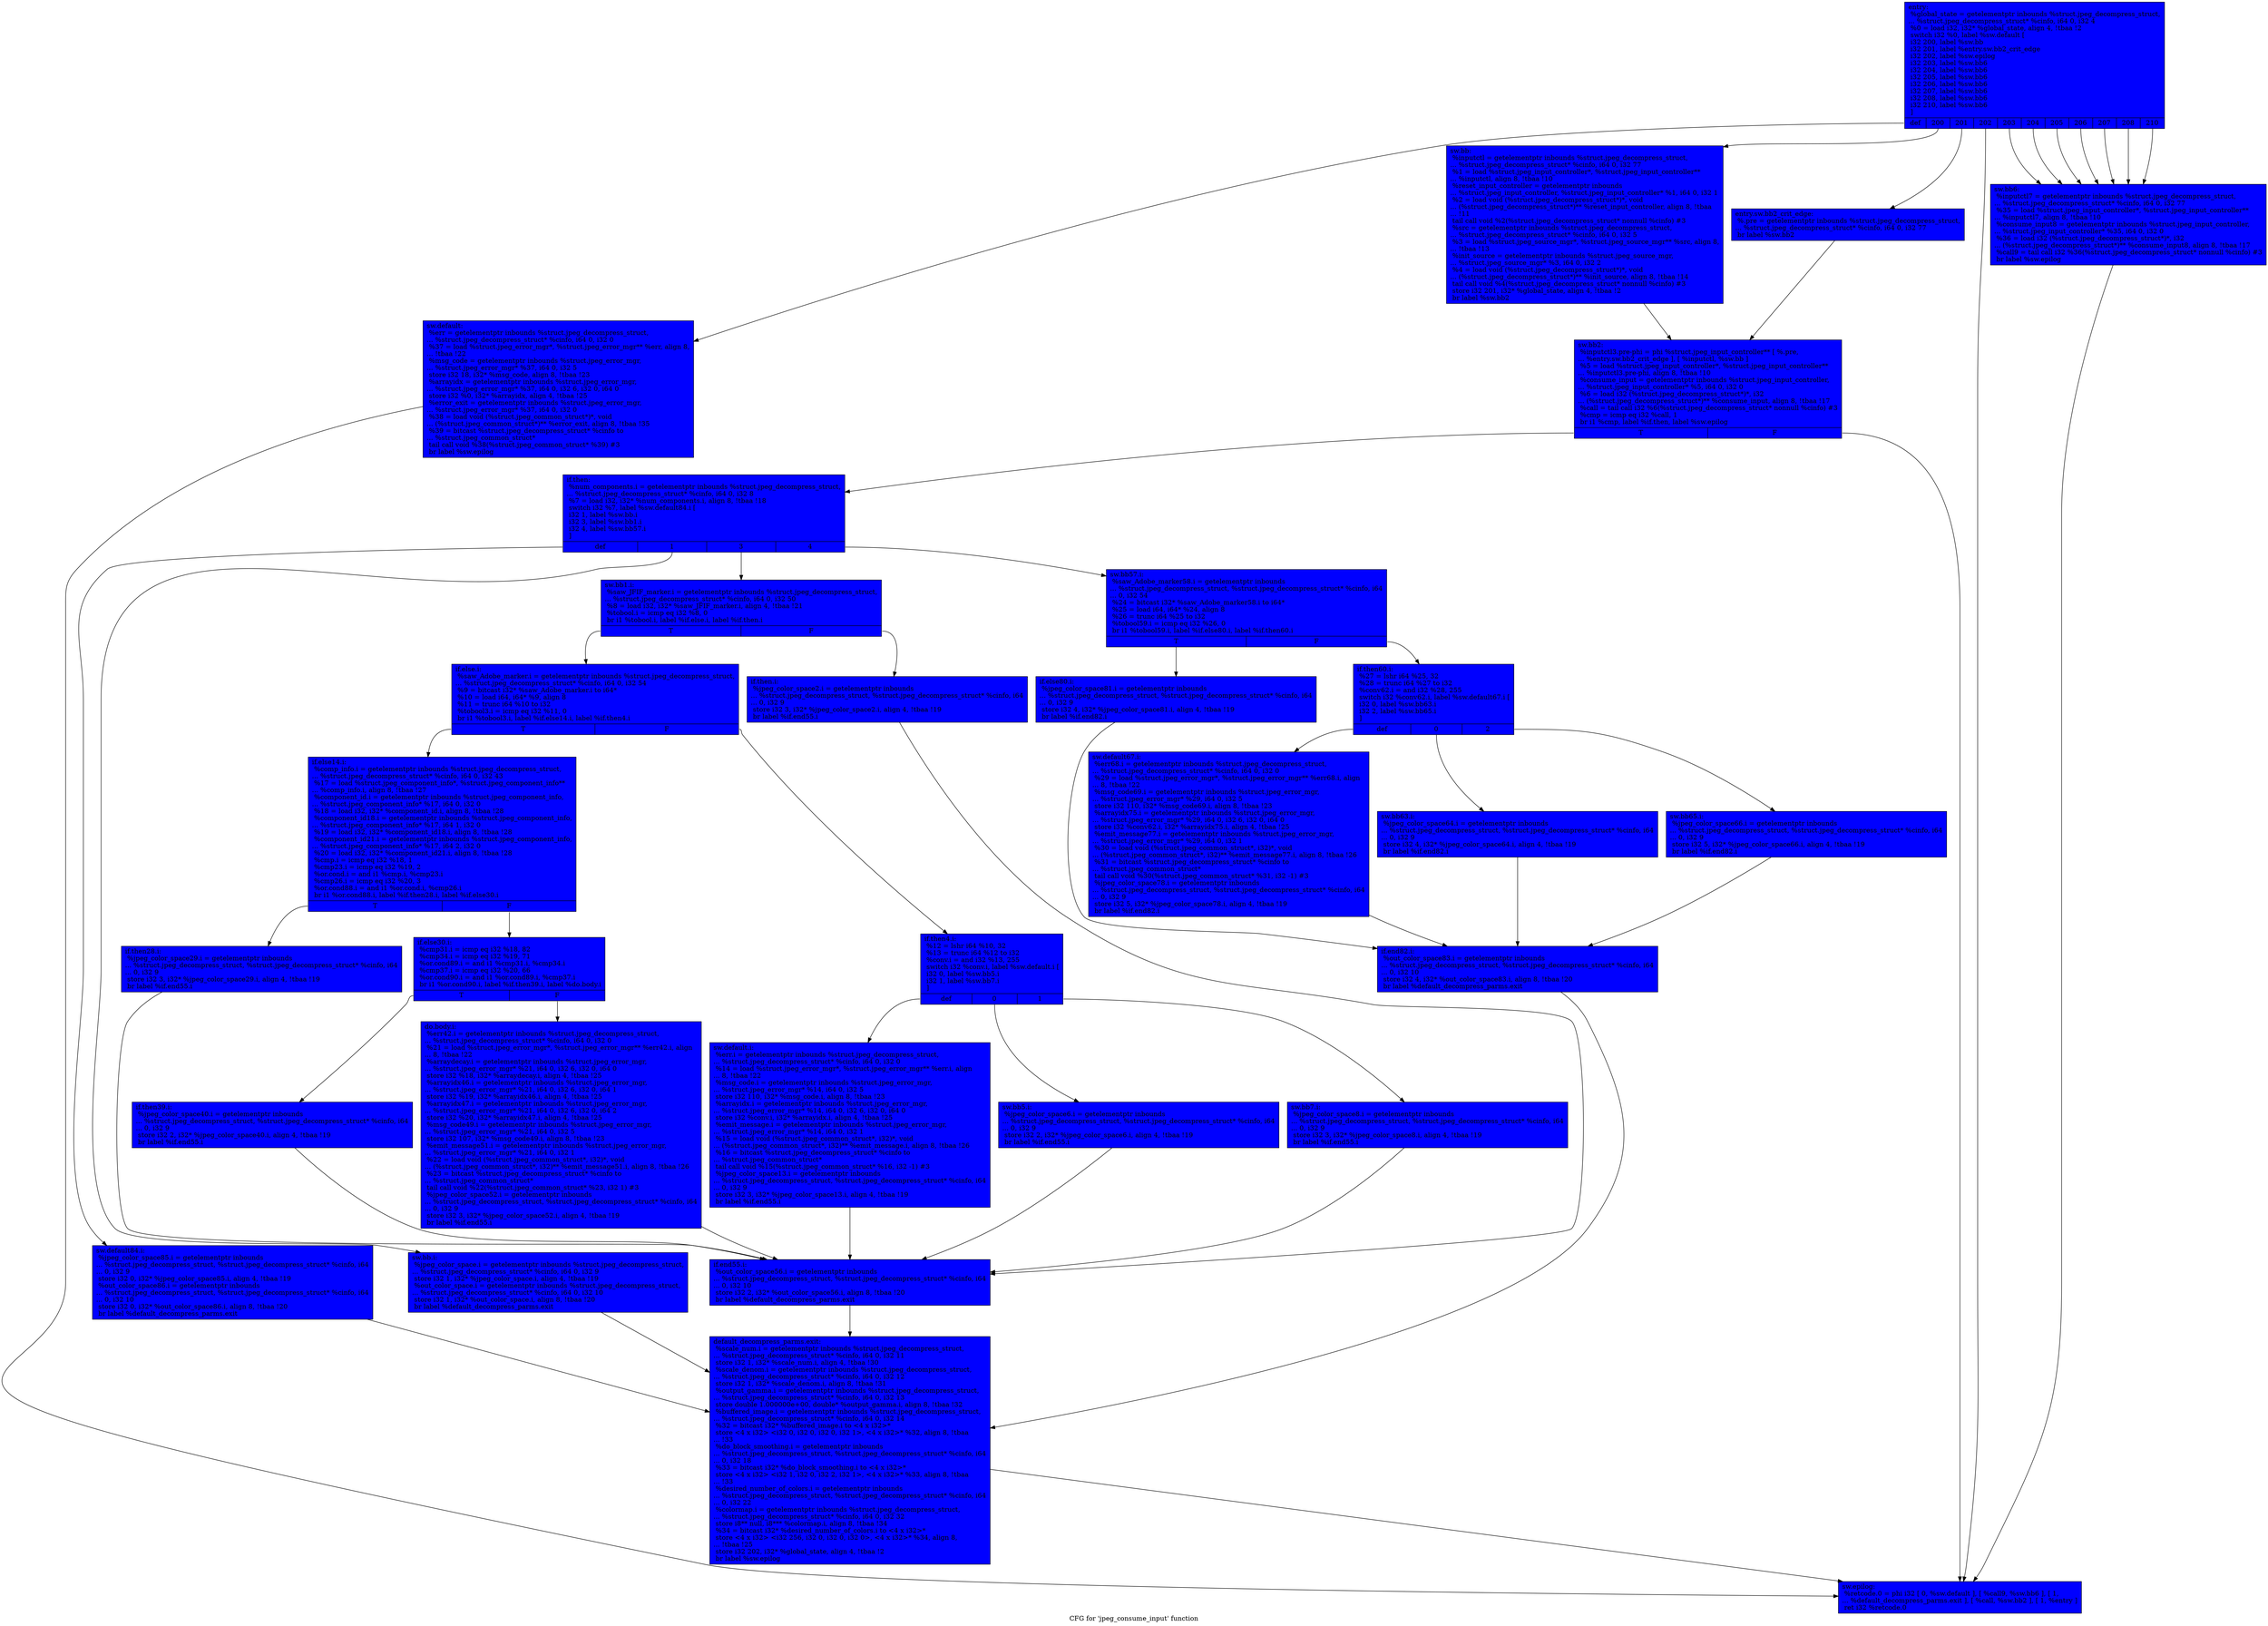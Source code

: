 digraph "CFG for 'jpeg_consume_input' function" {
	label="CFG for 'jpeg_consume_input' function";

	Node0x514e9b0 [shape=record, style = filled, fillcolor = blue, label="{entry:\l  %global_state = getelementptr inbounds %struct.jpeg_decompress_struct,\l... %struct.jpeg_decompress_struct* %cinfo, i64 0, i32 4\l  %0 = load i32, i32* %global_state, align 4, !tbaa !2\l  switch i32 %0, label %sw.default [\l    i32 200, label %sw.bb\l    i32 201, label %entry.sw.bb2_crit_edge\l    i32 202, label %sw.epilog\l    i32 203, label %sw.bb6\l    i32 204, label %sw.bb6\l    i32 205, label %sw.bb6\l    i32 206, label %sw.bb6\l    i32 207, label %sw.bb6\l    i32 208, label %sw.bb6\l    i32 210, label %sw.bb6\l  ]\l|{<s0>def|<s1>200|<s2>201|<s3>202|<s4>203|<s5>204|<s6>205|<s7>206|<s8>207|<s9>208|<s10>210}}"];
	Node0x514e9b0:s0 -> Node0x514fcf0;
	Node0x514e9b0:s1 -> Node0x514fda0;
	Node0x514e9b0:s2 -> Node0x514af30;
	Node0x514e9b0:s3 -> Node0x514b070;
	Node0x514e9b0:s4 -> Node0x514b160;
	Node0x514e9b0:s5 -> Node0x514b160;
	Node0x514e9b0:s6 -> Node0x514b160;
	Node0x514e9b0:s7 -> Node0x514b160;
	Node0x514e9b0:s8 -> Node0x514b160;
	Node0x514e9b0:s9 -> Node0x514b160;
	Node0x514e9b0:s10 -> Node0x514b160;
	Node0x514af30 [shape=record, style = filled, fillcolor = blue, label="{entry.sw.bb2_crit_edge:                           \l  %.pre = getelementptr inbounds %struct.jpeg_decompress_struct,\l... %struct.jpeg_decompress_struct* %cinfo, i64 0, i32 77\l  br label %sw.bb2\l}"];
	Node0x514af30 -> Node0x5150f00;
	Node0x514fda0 [shape=record, style = filled, fillcolor = blue, label="{sw.bb:                                            \l  %inputctl = getelementptr inbounds %struct.jpeg_decompress_struct,\l... %struct.jpeg_decompress_struct* %cinfo, i64 0, i32 77\l  %1 = load %struct.jpeg_input_controller*, %struct.jpeg_input_controller**\l... %inputctl, align 8, !tbaa !10\l  %reset_input_controller = getelementptr inbounds\l... %struct.jpeg_input_controller, %struct.jpeg_input_controller* %1, i64 0, i32 1\l  %2 = load void (%struct.jpeg_decompress_struct*)*, void\l... (%struct.jpeg_decompress_struct*)** %reset_input_controller, align 8, !tbaa\l... !11\l  tail call void %2(%struct.jpeg_decompress_struct* nonnull %cinfo) #3\l  %src = getelementptr inbounds %struct.jpeg_decompress_struct,\l... %struct.jpeg_decompress_struct* %cinfo, i64 0, i32 5\l  %3 = load %struct.jpeg_source_mgr*, %struct.jpeg_source_mgr** %src, align 8,\l... !tbaa !13\l  %init_source = getelementptr inbounds %struct.jpeg_source_mgr,\l... %struct.jpeg_source_mgr* %3, i64 0, i32 2\l  %4 = load void (%struct.jpeg_decompress_struct*)*, void\l... (%struct.jpeg_decompress_struct*)** %init_source, align 8, !tbaa !14\l  tail call void %4(%struct.jpeg_decompress_struct* nonnull %cinfo) #3\l  store i32 201, i32* %global_state, align 4, !tbaa !2\l  br label %sw.bb2\l}"];
	Node0x514fda0 -> Node0x5150f00;
	Node0x5150f00 [shape=record, style = filled, fillcolor = blue, label="{sw.bb2:                                           \l  %inputctl3.pre-phi = phi %struct.jpeg_input_controller** [ %.pre,\l... %entry.sw.bb2_crit_edge ], [ %inputctl, %sw.bb ]\l  %5 = load %struct.jpeg_input_controller*, %struct.jpeg_input_controller**\l... %inputctl3.pre-phi, align 8, !tbaa !10\l  %consume_input = getelementptr inbounds %struct.jpeg_input_controller,\l... %struct.jpeg_input_controller* %5, i64 0, i32 0\l  %6 = load i32 (%struct.jpeg_decompress_struct*)*, i32\l... (%struct.jpeg_decompress_struct*)** %consume_input, align 8, !tbaa !17\l  %call = tail call i32 %6(%struct.jpeg_decompress_struct* nonnull %cinfo) #3\l  %cmp = icmp eq i32 %call, 1\l  br i1 %cmp, label %if.then, label %sw.epilog\l|{<s0>T|<s1>F}}"];
	Node0x5150f00:s0 -> Node0x5152ca0;
	Node0x5150f00:s1 -> Node0x514b070;
	Node0x5152ca0 [shape=record, style = filled, fillcolor = blue, label="{if.then:                                          \l  %num_components.i = getelementptr inbounds %struct.jpeg_decompress_struct,\l... %struct.jpeg_decompress_struct* %cinfo, i64 0, i32 8\l  %7 = load i32, i32* %num_components.i, align 8, !tbaa !18\l  switch i32 %7, label %sw.default84.i [\l    i32 1, label %sw.bb.i\l    i32 3, label %sw.bb1.i\l    i32 4, label %sw.bb57.i\l  ]\l|{<s0>def|<s1>1|<s2>3|<s3>4}}"];
	Node0x5152ca0:s0 -> Node0x5153030;
	Node0x5152ca0:s1 -> Node0x51530e0;
	Node0x5152ca0:s2 -> Node0x51531b0;
	Node0x5152ca0:s3 -> Node0x5153290;
	Node0x51530e0 [shape=record, style = filled, fillcolor = blue, label="{sw.bb.i:                                          \l  %jpeg_color_space.i = getelementptr inbounds %struct.jpeg_decompress_struct,\l... %struct.jpeg_decompress_struct* %cinfo, i64 0, i32 9\l  store i32 1, i32* %jpeg_color_space.i, align 4, !tbaa !19\l  %out_color_space.i = getelementptr inbounds %struct.jpeg_decompress_struct,\l... %struct.jpeg_decompress_struct* %cinfo, i64 0, i32 10\l  store i32 1, i32* %out_color_space.i, align 8, !tbaa !20\l  br label %default_decompress_parms.exit\l}"];
	Node0x51530e0 -> Node0x5153b90;
	Node0x51531b0 [shape=record, style = filled, fillcolor = blue, label="{sw.bb1.i:                                         \l  %saw_JFIF_marker.i = getelementptr inbounds %struct.jpeg_decompress_struct,\l... %struct.jpeg_decompress_struct* %cinfo, i64 0, i32 50\l  %8 = load i32, i32* %saw_JFIF_marker.i, align 4, !tbaa !21\l  %tobool.i = icmp eq i32 %8, 0\l  br i1 %tobool.i, label %if.else.i, label %if.then.i\l|{<s0>T|<s1>F}}"];
	Node0x51531b0:s0 -> Node0x5151f90;
	Node0x51531b0:s1 -> Node0x5154050;
	Node0x5154050 [shape=record, style = filled, fillcolor = blue, label="{if.then.i:                                        \l  %jpeg_color_space2.i = getelementptr inbounds\l... %struct.jpeg_decompress_struct, %struct.jpeg_decompress_struct* %cinfo, i64\l... 0, i32 9\l  store i32 3, i32* %jpeg_color_space2.i, align 4, !tbaa !19\l  br label %if.end55.i\l}"];
	Node0x5154050 -> Node0x51540d0;
	Node0x5151f90 [shape=record, style = filled, fillcolor = blue, label="{if.else.i:                                        \l  %saw_Adobe_marker.i = getelementptr inbounds %struct.jpeg_decompress_struct,\l... %struct.jpeg_decompress_struct* %cinfo, i64 0, i32 54\l  %9 = bitcast i32* %saw_Adobe_marker.i to i64*\l  %10 = load i64, i64* %9, align 8\l  %11 = trunc i64 %10 to i32\l  %tobool3.i = icmp eq i32 %11, 0\l  br i1 %tobool3.i, label %if.else14.i, label %if.then4.i\l|{<s0>T|<s1>F}}"];
	Node0x5151f90:s0 -> Node0x5154c90;
	Node0x5151f90:s1 -> Node0x5154d70;
	Node0x5154d70 [shape=record, style = filled, fillcolor = blue, label="{if.then4.i:                                       \l  %12 = lshr i64 %10, 32\l  %13 = trunc i64 %12 to i32\l  %conv.i = and i32 %13, 255\l  switch i32 %conv.i, label %sw.default.i [\l    i32 0, label %sw.bb5.i\l    i32 1, label %sw.bb7.i\l  ]\l|{<s0>def|<s1>0|<s2>1}}"];
	Node0x5154d70:s0 -> Node0x5155080;
	Node0x5154d70:s1 -> Node0x5155130;
	Node0x5154d70:s2 -> Node0x5155210;
	Node0x5155130 [shape=record, style = filled, fillcolor = blue, label="{sw.bb5.i:                                         \l  %jpeg_color_space6.i = getelementptr inbounds\l... %struct.jpeg_decompress_struct, %struct.jpeg_decompress_struct* %cinfo, i64\l... 0, i32 9\l  store i32 2, i32* %jpeg_color_space6.i, align 4, !tbaa !19\l  br label %if.end55.i\l}"];
	Node0x5155130 -> Node0x51540d0;
	Node0x5155210 [shape=record, style = filled, fillcolor = blue, label="{sw.bb7.i:                                         \l  %jpeg_color_space8.i = getelementptr inbounds\l... %struct.jpeg_decompress_struct, %struct.jpeg_decompress_struct* %cinfo, i64\l... 0, i32 9\l  store i32 3, i32* %jpeg_color_space8.i, align 4, !tbaa !19\l  br label %if.end55.i\l}"];
	Node0x5155210 -> Node0x51540d0;
	Node0x5155080 [shape=record, style = filled, fillcolor = blue, label="{sw.default.i:                                     \l  %err.i = getelementptr inbounds %struct.jpeg_decompress_struct,\l... %struct.jpeg_decompress_struct* %cinfo, i64 0, i32 0\l  %14 = load %struct.jpeg_error_mgr*, %struct.jpeg_error_mgr** %err.i, align\l... 8, !tbaa !22\l  %msg_code.i = getelementptr inbounds %struct.jpeg_error_mgr,\l... %struct.jpeg_error_mgr* %14, i64 0, i32 5\l  store i32 110, i32* %msg_code.i, align 8, !tbaa !23\l  %arrayidx.i = getelementptr inbounds %struct.jpeg_error_mgr,\l... %struct.jpeg_error_mgr* %14, i64 0, i32 6, i32 0, i64 0\l  store i32 %conv.i, i32* %arrayidx.i, align 4, !tbaa !25\l  %emit_message.i = getelementptr inbounds %struct.jpeg_error_mgr,\l... %struct.jpeg_error_mgr* %14, i64 0, i32 1\l  %15 = load void (%struct.jpeg_common_struct*, i32)*, void\l... (%struct.jpeg_common_struct*, i32)** %emit_message.i, align 8, !tbaa !26\l  %16 = bitcast %struct.jpeg_decompress_struct* %cinfo to\l... %struct.jpeg_common_struct*\l  tail call void %15(%struct.jpeg_common_struct* %16, i32 -1) #3\l  %jpeg_color_space13.i = getelementptr inbounds\l... %struct.jpeg_decompress_struct, %struct.jpeg_decompress_struct* %cinfo, i64\l... 0, i32 9\l  store i32 3, i32* %jpeg_color_space13.i, align 4, !tbaa !19\l  br label %if.end55.i\l}"];
	Node0x5155080 -> Node0x51540d0;
	Node0x5154c90 [shape=record, style = filled, fillcolor = blue, label="{if.else14.i:                                      \l  %comp_info.i = getelementptr inbounds %struct.jpeg_decompress_struct,\l... %struct.jpeg_decompress_struct* %cinfo, i64 0, i32 43\l  %17 = load %struct.jpeg_component_info*, %struct.jpeg_component_info**\l... %comp_info.i, align 8, !tbaa !27\l  %component_id.i = getelementptr inbounds %struct.jpeg_component_info,\l... %struct.jpeg_component_info* %17, i64 0, i32 0\l  %18 = load i32, i32* %component_id.i, align 8, !tbaa !28\l  %component_id18.i = getelementptr inbounds %struct.jpeg_component_info,\l... %struct.jpeg_component_info* %17, i64 1, i32 0\l  %19 = load i32, i32* %component_id18.i, align 8, !tbaa !28\l  %component_id21.i = getelementptr inbounds %struct.jpeg_component_info,\l... %struct.jpeg_component_info* %17, i64 2, i32 0\l  %20 = load i32, i32* %component_id21.i, align 8, !tbaa !28\l  %cmp.i = icmp eq i32 %18, 1\l  %cmp23.i = icmp eq i32 %19, 2\l  %or.cond.i = and i1 %cmp.i, %cmp23.i\l  %cmp26.i = icmp eq i32 %20, 3\l  %or.cond88.i = and i1 %or.cond.i, %cmp26.i\l  br i1 %or.cond88.i, label %if.then28.i, label %if.else30.i\l|{<s0>T|<s1>F}}"];
	Node0x5154c90:s0 -> Node0x5158460;
	Node0x5154c90:s1 -> Node0x5158540;
	Node0x5158460 [shape=record, style = filled, fillcolor = blue, label="{if.then28.i:                                      \l  %jpeg_color_space29.i = getelementptr inbounds\l... %struct.jpeg_decompress_struct, %struct.jpeg_decompress_struct* %cinfo, i64\l... 0, i32 9\l  store i32 3, i32* %jpeg_color_space29.i, align 4, !tbaa !19\l  br label %if.end55.i\l}"];
	Node0x5158460 -> Node0x51540d0;
	Node0x5158540 [shape=record, style = filled, fillcolor = blue, label="{if.else30.i:                                      \l  %cmp31.i = icmp eq i32 %18, 82\l  %cmp34.i = icmp eq i32 %19, 71\l  %or.cond89.i = and i1 %cmp31.i, %cmp34.i\l  %cmp37.i = icmp eq i32 %20, 66\l  %or.cond90.i = and i1 %or.cond89.i, %cmp37.i\l  br i1 %or.cond90.i, label %if.then39.i, label %do.body.i\l|{<s0>T|<s1>F}}"];
	Node0x5158540:s0 -> Node0x5142940;
	Node0x5158540:s1 -> Node0x5142a20;
	Node0x5142940 [shape=record, style = filled, fillcolor = blue, label="{if.then39.i:                                      \l  %jpeg_color_space40.i = getelementptr inbounds\l... %struct.jpeg_decompress_struct, %struct.jpeg_decompress_struct* %cinfo, i64\l... 0, i32 9\l  store i32 2, i32* %jpeg_color_space40.i, align 4, !tbaa !19\l  br label %if.end55.i\l}"];
	Node0x5142940 -> Node0x51540d0;
	Node0x5142a20 [shape=record, style = filled, fillcolor = blue, label="{do.body.i:                                        \l  %err42.i = getelementptr inbounds %struct.jpeg_decompress_struct,\l... %struct.jpeg_decompress_struct* %cinfo, i64 0, i32 0\l  %21 = load %struct.jpeg_error_mgr*, %struct.jpeg_error_mgr** %err42.i, align\l... 8, !tbaa !22\l  %arraydecay.i = getelementptr inbounds %struct.jpeg_error_mgr,\l... %struct.jpeg_error_mgr* %21, i64 0, i32 6, i32 0, i64 0\l  store i32 %18, i32* %arraydecay.i, align 4, !tbaa !25\l  %arrayidx46.i = getelementptr inbounds %struct.jpeg_error_mgr,\l... %struct.jpeg_error_mgr* %21, i64 0, i32 6, i32 0, i64 1\l  store i32 %19, i32* %arrayidx46.i, align 4, !tbaa !25\l  %arrayidx47.i = getelementptr inbounds %struct.jpeg_error_mgr,\l... %struct.jpeg_error_mgr* %21, i64 0, i32 6, i32 0, i64 2\l  store i32 %20, i32* %arrayidx47.i, align 4, !tbaa !25\l  %msg_code49.i = getelementptr inbounds %struct.jpeg_error_mgr,\l... %struct.jpeg_error_mgr* %21, i64 0, i32 5\l  store i32 107, i32* %msg_code49.i, align 8, !tbaa !23\l  %emit_message51.i = getelementptr inbounds %struct.jpeg_error_mgr,\l... %struct.jpeg_error_mgr* %21, i64 0, i32 1\l  %22 = load void (%struct.jpeg_common_struct*, i32)*, void\l... (%struct.jpeg_common_struct*, i32)** %emit_message51.i, align 8, !tbaa !26\l  %23 = bitcast %struct.jpeg_decompress_struct* %cinfo to\l... %struct.jpeg_common_struct*\l  tail call void %22(%struct.jpeg_common_struct* %23, i32 1) #3\l  %jpeg_color_space52.i = getelementptr inbounds\l... %struct.jpeg_decompress_struct, %struct.jpeg_decompress_struct* %cinfo, i64\l... 0, i32 9\l  store i32 3, i32* %jpeg_color_space52.i, align 4, !tbaa !19\l  br label %if.end55.i\l}"];
	Node0x5142a20 -> Node0x51540d0;
	Node0x51540d0 [shape=record, style = filled, fillcolor = blue, label="{if.end55.i:                                       \l  %out_color_space56.i = getelementptr inbounds\l... %struct.jpeg_decompress_struct, %struct.jpeg_decompress_struct* %cinfo, i64\l... 0, i32 10\l  store i32 2, i32* %out_color_space56.i, align 8, !tbaa !20\l  br label %default_decompress_parms.exit\l}"];
	Node0x51540d0 -> Node0x5153b90;
	Node0x5153290 [shape=record, style = filled, fillcolor = blue, label="{sw.bb57.i:                                        \l  %saw_Adobe_marker58.i = getelementptr inbounds\l... %struct.jpeg_decompress_struct, %struct.jpeg_decompress_struct* %cinfo, i64\l... 0, i32 54\l  %24 = bitcast i32* %saw_Adobe_marker58.i to i64*\l  %25 = load i64, i64* %24, align 8\l  %26 = trunc i64 %25 to i32\l  %tobool59.i = icmp eq i32 %26, 0\l  br i1 %tobool59.i, label %if.else80.i, label %if.then60.i\l|{<s0>T|<s1>F}}"];
	Node0x5153290:s0 -> Node0x515b440;
	Node0x5153290:s1 -> Node0x515b520;
	Node0x515b520 [shape=record, style = filled, fillcolor = blue, label="{if.then60.i:                                      \l  %27 = lshr i64 %25, 32\l  %28 = trunc i64 %27 to i32\l  %conv62.i = and i32 %28, 255\l  switch i32 %conv62.i, label %sw.default67.i [\l    i32 0, label %sw.bb63.i\l    i32 2, label %sw.bb65.i\l  ]\l|{<s0>def|<s1>0|<s2>2}}"];
	Node0x515b520:s0 -> Node0x515b790;
	Node0x515b520:s1 -> Node0x515b870;
	Node0x515b520:s2 -> Node0x515b950;
	Node0x515b870 [shape=record, style = filled, fillcolor = blue, label="{sw.bb63.i:                                        \l  %jpeg_color_space64.i = getelementptr inbounds\l... %struct.jpeg_decompress_struct, %struct.jpeg_decompress_struct* %cinfo, i64\l... 0, i32 9\l  store i32 4, i32* %jpeg_color_space64.i, align 4, !tbaa !19\l  br label %if.end82.i\l}"];
	Node0x515b870 -> Node0x515bce0;
	Node0x515b950 [shape=record, style = filled, fillcolor = blue, label="{sw.bb65.i:                                        \l  %jpeg_color_space66.i = getelementptr inbounds\l... %struct.jpeg_decompress_struct, %struct.jpeg_decompress_struct* %cinfo, i64\l... 0, i32 9\l  store i32 5, i32* %jpeg_color_space66.i, align 4, !tbaa !19\l  br label %if.end82.i\l}"];
	Node0x515b950 -> Node0x515bce0;
	Node0x515b790 [shape=record, style = filled, fillcolor = blue, label="{sw.default67.i:                                   \l  %err68.i = getelementptr inbounds %struct.jpeg_decompress_struct,\l... %struct.jpeg_decompress_struct* %cinfo, i64 0, i32 0\l  %29 = load %struct.jpeg_error_mgr*, %struct.jpeg_error_mgr** %err68.i, align\l... 8, !tbaa !22\l  %msg_code69.i = getelementptr inbounds %struct.jpeg_error_mgr,\l... %struct.jpeg_error_mgr* %29, i64 0, i32 5\l  store i32 110, i32* %msg_code69.i, align 8, !tbaa !23\l  %arrayidx75.i = getelementptr inbounds %struct.jpeg_error_mgr,\l... %struct.jpeg_error_mgr* %29, i64 0, i32 6, i32 0, i64 0\l  store i32 %conv62.i, i32* %arrayidx75.i, align 4, !tbaa !25\l  %emit_message77.i = getelementptr inbounds %struct.jpeg_error_mgr,\l... %struct.jpeg_error_mgr* %29, i64 0, i32 1\l  %30 = load void (%struct.jpeg_common_struct*, i32)*, void\l... (%struct.jpeg_common_struct*, i32)** %emit_message77.i, align 8, !tbaa !26\l  %31 = bitcast %struct.jpeg_decompress_struct* %cinfo to\l... %struct.jpeg_common_struct*\l  tail call void %30(%struct.jpeg_common_struct* %31, i32 -1) #3\l  %jpeg_color_space78.i = getelementptr inbounds\l... %struct.jpeg_decompress_struct, %struct.jpeg_decompress_struct* %cinfo, i64\l... 0, i32 9\l  store i32 5, i32* %jpeg_color_space78.i, align 4, !tbaa !19\l  br label %if.end82.i\l}"];
	Node0x515b790 -> Node0x515bce0;
	Node0x515b440 [shape=record, style = filled, fillcolor = blue, label="{if.else80.i:                                      \l  %jpeg_color_space81.i = getelementptr inbounds\l... %struct.jpeg_decompress_struct, %struct.jpeg_decompress_struct* %cinfo, i64\l... 0, i32 9\l  store i32 4, i32* %jpeg_color_space81.i, align 4, !tbaa !19\l  br label %if.end82.i\l}"];
	Node0x515b440 -> Node0x515bce0;
	Node0x515bce0 [shape=record, style = filled, fillcolor = blue, label="{if.end82.i:                                       \l  %out_color_space83.i = getelementptr inbounds\l... %struct.jpeg_decompress_struct, %struct.jpeg_decompress_struct* %cinfo, i64\l... 0, i32 10\l  store i32 4, i32* %out_color_space83.i, align 8, !tbaa !20\l  br label %default_decompress_parms.exit\l}"];
	Node0x515bce0 -> Node0x5153b90;
	Node0x5153030 [shape=record, style = filled, fillcolor = blue, label="{sw.default84.i:                                   \l  %jpeg_color_space85.i = getelementptr inbounds\l... %struct.jpeg_decompress_struct, %struct.jpeg_decompress_struct* %cinfo, i64\l... 0, i32 9\l  store i32 0, i32* %jpeg_color_space85.i, align 4, !tbaa !19\l  %out_color_space86.i = getelementptr inbounds\l... %struct.jpeg_decompress_struct, %struct.jpeg_decompress_struct* %cinfo, i64\l... 0, i32 10\l  store i32 0, i32* %out_color_space86.i, align 8, !tbaa !20\l  br label %default_decompress_parms.exit\l}"];
	Node0x5153030 -> Node0x5153b90;
	Node0x5153b90 [shape=record, style = filled, fillcolor = blue, label="{default_decompress_parms.exit:                    \l  %scale_num.i = getelementptr inbounds %struct.jpeg_decompress_struct,\l... %struct.jpeg_decompress_struct* %cinfo, i64 0, i32 11\l  store i32 1, i32* %scale_num.i, align 4, !tbaa !30\l  %scale_denom.i = getelementptr inbounds %struct.jpeg_decompress_struct,\l... %struct.jpeg_decompress_struct* %cinfo, i64 0, i32 12\l  store i32 1, i32* %scale_denom.i, align 8, !tbaa !31\l  %output_gamma.i = getelementptr inbounds %struct.jpeg_decompress_struct,\l... %struct.jpeg_decompress_struct* %cinfo, i64 0, i32 13\l  store double 1.000000e+00, double* %output_gamma.i, align 8, !tbaa !32\l  %buffered_image.i = getelementptr inbounds %struct.jpeg_decompress_struct,\l... %struct.jpeg_decompress_struct* %cinfo, i64 0, i32 14\l  %32 = bitcast i32* %buffered_image.i to \<4 x i32\>*\l  store \<4 x i32\> \<i32 0, i32 0, i32 0, i32 1\>, \<4 x i32\>* %32, align 8, !tbaa\l... !33\l  %do_block_smoothing.i = getelementptr inbounds\l... %struct.jpeg_decompress_struct, %struct.jpeg_decompress_struct* %cinfo, i64\l... 0, i32 18\l  %33 = bitcast i32* %do_block_smoothing.i to \<4 x i32\>*\l  store \<4 x i32\> \<i32 1, i32 0, i32 2, i32 1\>, \<4 x i32\>* %33, align 8, !tbaa\l... !33\l  %desired_number_of_colors.i = getelementptr inbounds\l... %struct.jpeg_decompress_struct, %struct.jpeg_decompress_struct* %cinfo, i64\l... 0, i32 22\l  %colormap.i = getelementptr inbounds %struct.jpeg_decompress_struct,\l... %struct.jpeg_decompress_struct* %cinfo, i64 0, i32 32\l  store i8** null, i8*** %colormap.i, align 8, !tbaa !34\l  %34 = bitcast i32* %desired_number_of_colors.i to \<4 x i32\>*\l  store \<4 x i32\> \<i32 256, i32 0, i32 0, i32 0\>, \<4 x i32\>* %34, align 8,\l... !tbaa !25\l  store i32 202, i32* %global_state, align 4, !tbaa !2\l  br label %sw.epilog\l}"];
	Node0x5153b90 -> Node0x514b070;
	Node0x514b160 [shape=record, style = filled, fillcolor = blue, label="{sw.bb6:                                           \l  %inputctl7 = getelementptr inbounds %struct.jpeg_decompress_struct,\l... %struct.jpeg_decompress_struct* %cinfo, i64 0, i32 77\l  %35 = load %struct.jpeg_input_controller*, %struct.jpeg_input_controller**\l... %inputctl7, align 8, !tbaa !10\l  %consume_input8 = getelementptr inbounds %struct.jpeg_input_controller,\l... %struct.jpeg_input_controller* %35, i64 0, i32 0\l  %36 = load i32 (%struct.jpeg_decompress_struct*)*, i32\l... (%struct.jpeg_decompress_struct*)** %consume_input8, align 8, !tbaa !17\l  %call9 = tail call i32 %36(%struct.jpeg_decompress_struct* nonnull %cinfo) #3\l  br label %sw.epilog\l}"];
	Node0x514b160 -> Node0x514b070;
	Node0x514fcf0 [shape=record, style = filled, fillcolor = blue, label="{sw.default:                                       \l  %err = getelementptr inbounds %struct.jpeg_decompress_struct,\l... %struct.jpeg_decompress_struct* %cinfo, i64 0, i32 0\l  %37 = load %struct.jpeg_error_mgr*, %struct.jpeg_error_mgr** %err, align 8,\l... !tbaa !22\l  %msg_code = getelementptr inbounds %struct.jpeg_error_mgr,\l... %struct.jpeg_error_mgr* %37, i64 0, i32 5\l  store i32 18, i32* %msg_code, align 8, !tbaa !23\l  %arrayidx = getelementptr inbounds %struct.jpeg_error_mgr,\l... %struct.jpeg_error_mgr* %37, i64 0, i32 6, i32 0, i64 0\l  store i32 %0, i32* %arrayidx, align 4, !tbaa !25\l  %error_exit = getelementptr inbounds %struct.jpeg_error_mgr,\l... %struct.jpeg_error_mgr* %37, i64 0, i32 0\l  %38 = load void (%struct.jpeg_common_struct*)*, void\l... (%struct.jpeg_common_struct*)** %error_exit, align 8, !tbaa !35\l  %39 = bitcast %struct.jpeg_decompress_struct* %cinfo to\l... %struct.jpeg_common_struct*\l  tail call void %38(%struct.jpeg_common_struct* %39) #3\l  br label %sw.epilog\l}"];
	Node0x514fcf0 -> Node0x514b070;
	Node0x514b070 [shape=record, style = filled, fillcolor = blue, label="{sw.epilog:                                        \l  %retcode.0 = phi i32 [ 0, %sw.default ], [ %call9, %sw.bb6 ], [ 1,\l... %default_decompress_parms.exit ], [ %call, %sw.bb2 ], [ 1, %entry ]\l  ret i32 %retcode.0\l}"];
}

